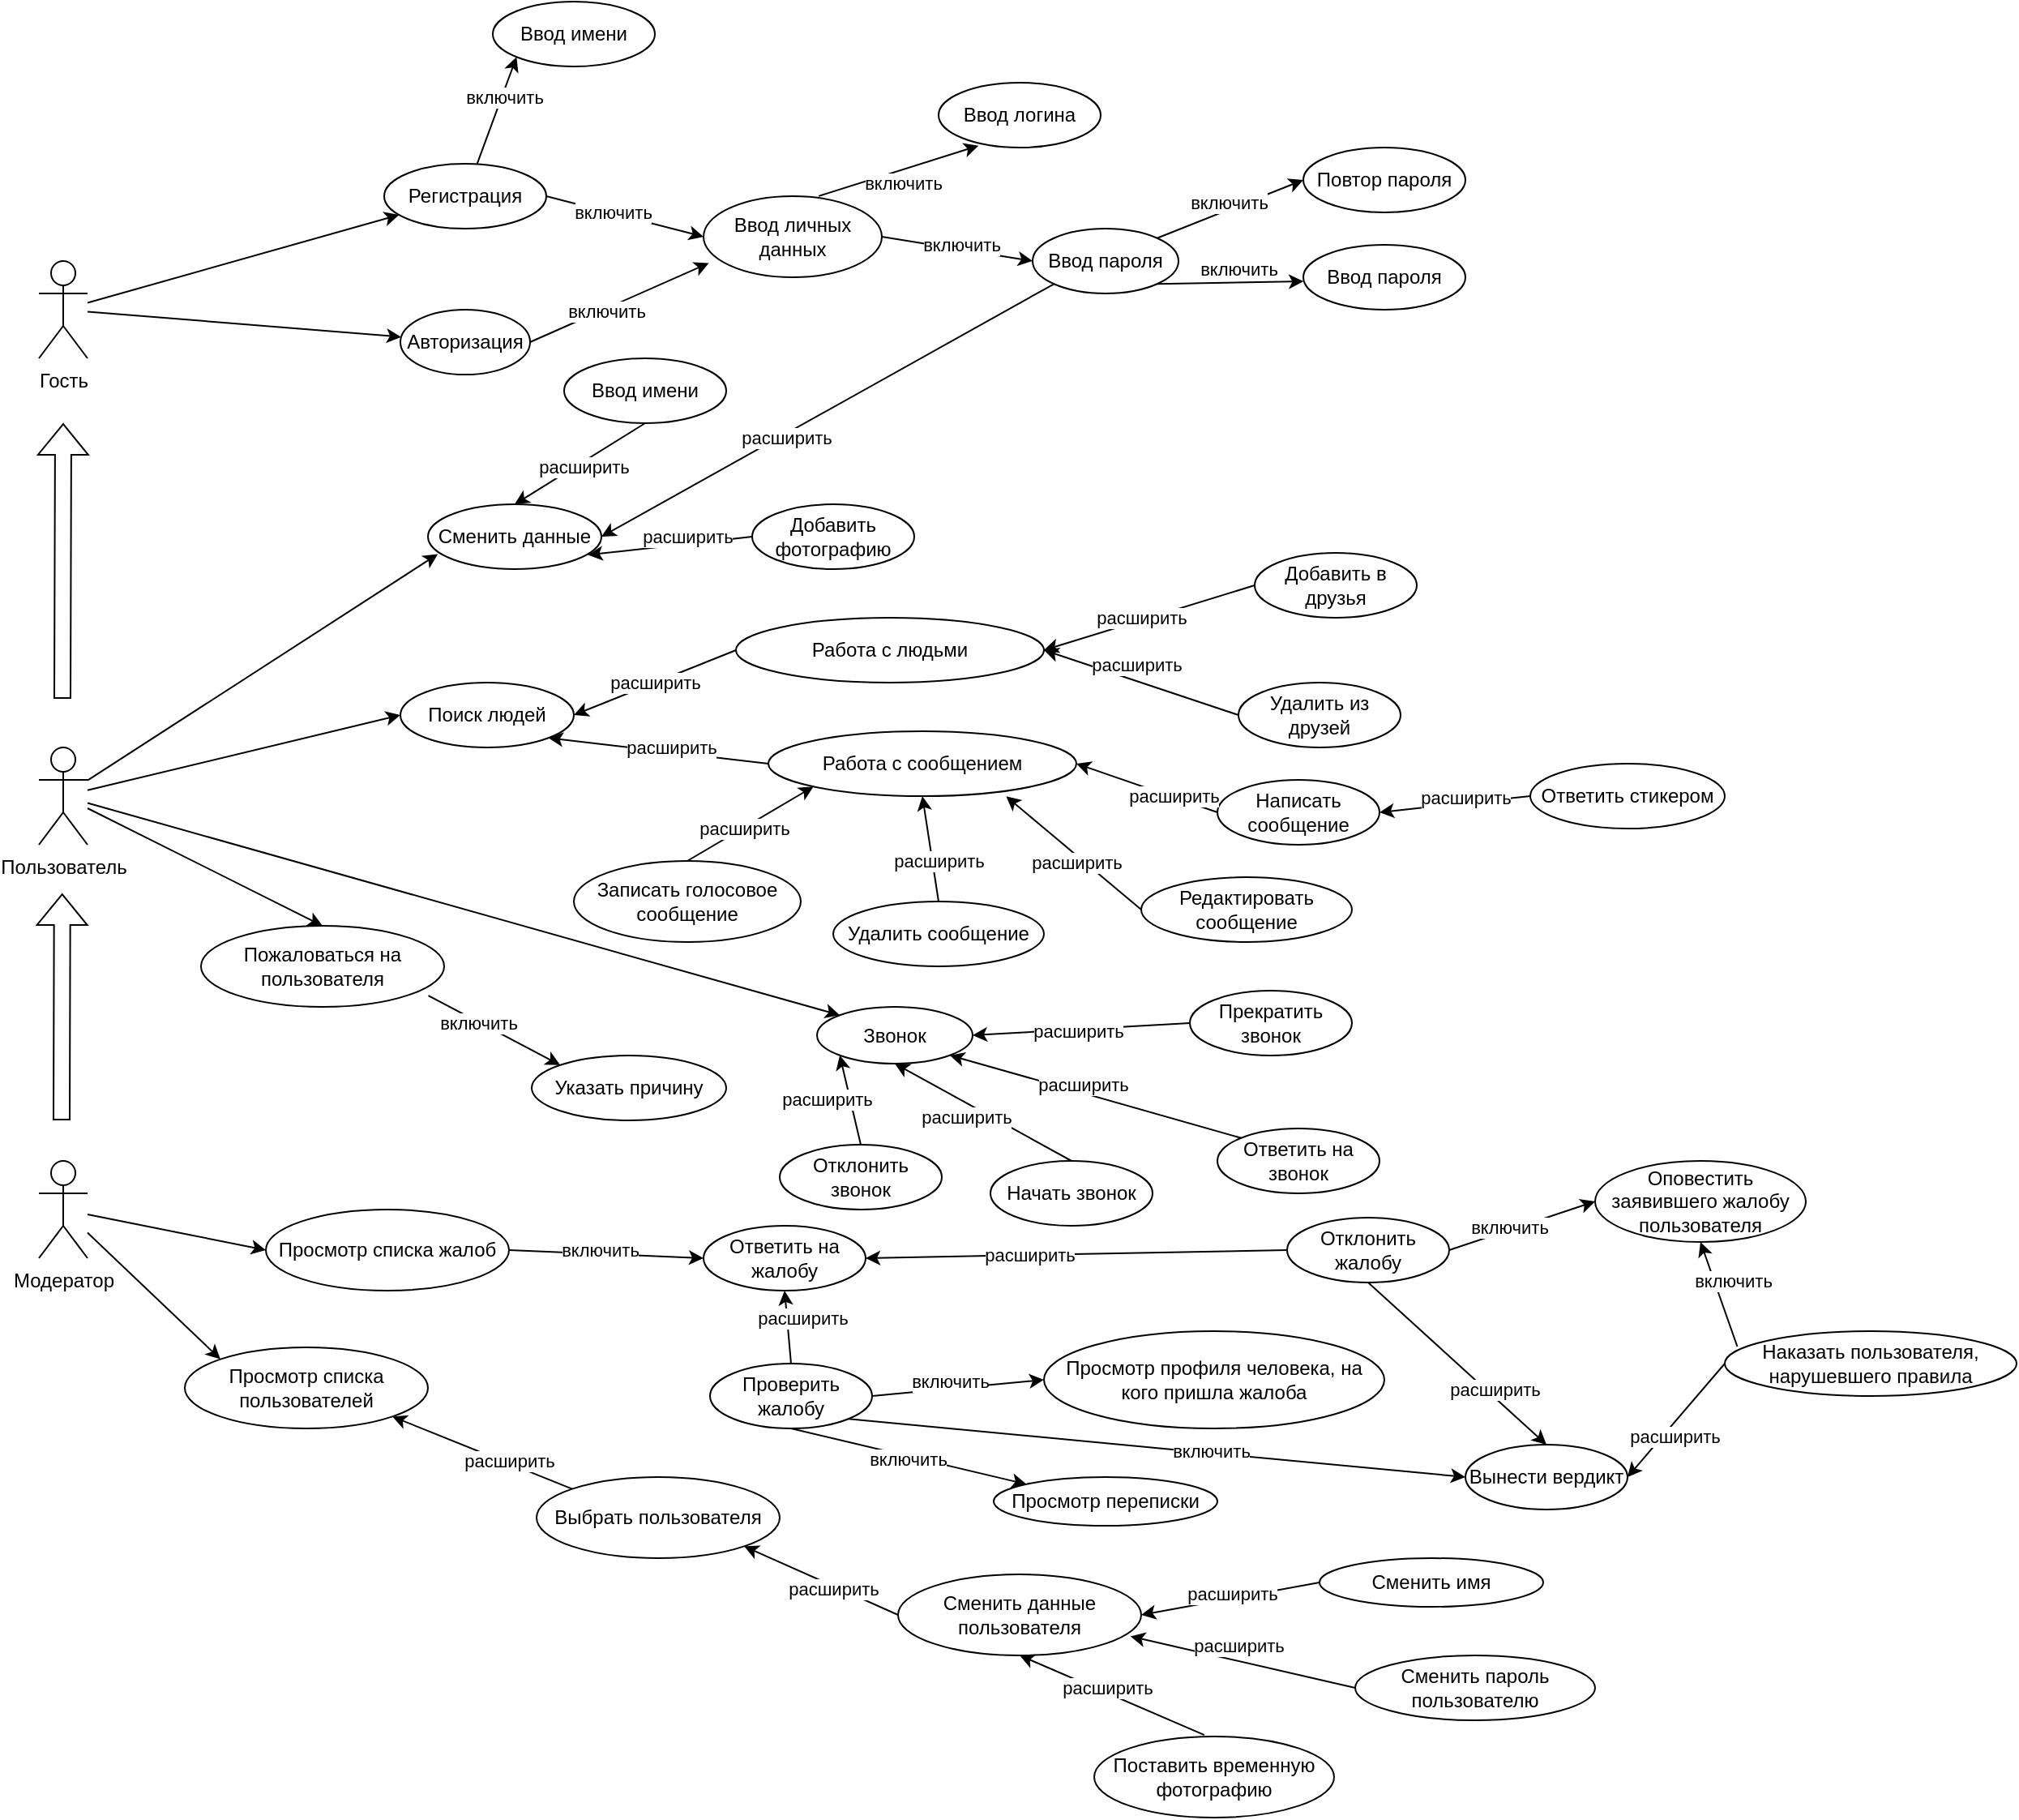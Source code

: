 <mxfile version="21.1.8" type="device">
  <diagram name="Страница 1" id="KYMlImLHPsWkX3AjbHPV">
    <mxGraphModel dx="695" dy="1582" grid="1" gridSize="10" guides="1" tooltips="1" connect="1" arrows="1" fold="1" page="1" pageScale="1" pageWidth="827" pageHeight="1169" math="0" shadow="0">
      <root>
        <mxCell id="0" />
        <mxCell id="1" parent="0" />
        <mxCell id="sbbsoj0sBZE7ObAFe4to-1" value="Гость" style="shape=umlActor;verticalLabelPosition=bottom;verticalAlign=top;html=1;outlineConnect=0;" vertex="1" parent="1">
          <mxGeometry x="100" y="150" width="30" height="60" as="geometry" />
        </mxCell>
        <mxCell id="sbbsoj0sBZE7ObAFe4to-2" value="" style="endArrow=classic;html=1;rounded=0;" edge="1" parent="1" source="sbbsoj0sBZE7ObAFe4to-1" target="sbbsoj0sBZE7ObAFe4to-3">
          <mxGeometry width="50" height="50" relative="1" as="geometry">
            <mxPoint x="510" y="350" as="sourcePoint" />
            <mxPoint x="350" y="150" as="targetPoint" />
          </mxGeometry>
        </mxCell>
        <mxCell id="sbbsoj0sBZE7ObAFe4to-3" value="Регистрация" style="ellipse;whiteSpace=wrap;html=1;" vertex="1" parent="1">
          <mxGeometry x="313" y="90" width="100" height="40" as="geometry" />
        </mxCell>
        <mxCell id="sbbsoj0sBZE7ObAFe4to-4" value="" style="endArrow=classic;html=1;rounded=0;" edge="1" parent="1" source="sbbsoj0sBZE7ObAFe4to-1" target="sbbsoj0sBZE7ObAFe4to-5">
          <mxGeometry width="50" height="50" relative="1" as="geometry">
            <mxPoint x="260" y="182" as="sourcePoint" />
            <mxPoint x="320" y="190" as="targetPoint" />
          </mxGeometry>
        </mxCell>
        <mxCell id="sbbsoj0sBZE7ObAFe4to-5" value="Авторизация" style="ellipse;whiteSpace=wrap;html=1;" vertex="1" parent="1">
          <mxGeometry x="323" y="180" width="80" height="40" as="geometry" />
        </mxCell>
        <mxCell id="sbbsoj0sBZE7ObAFe4to-6" value="Ввод логина" style="ellipse;whiteSpace=wrap;html=1;" vertex="1" parent="1">
          <mxGeometry x="655" y="40" width="100" height="40" as="geometry" />
        </mxCell>
        <mxCell id="sbbsoj0sBZE7ObAFe4to-7" value="Ввод пароля" style="ellipse;whiteSpace=wrap;html=1;" vertex="1" parent="1">
          <mxGeometry x="880" y="140" width="100" height="40" as="geometry" />
        </mxCell>
        <mxCell id="sbbsoj0sBZE7ObAFe4to-8" value="Ввод имени" style="ellipse;whiteSpace=wrap;html=1;" vertex="1" parent="1">
          <mxGeometry x="380" y="-10" width="100" height="40" as="geometry" />
        </mxCell>
        <mxCell id="sbbsoj0sBZE7ObAFe4to-9" value="Повтор пароля" style="ellipse;whiteSpace=wrap;html=1;" vertex="1" parent="1">
          <mxGeometry x="880" y="80" width="100" height="40" as="geometry" />
        </mxCell>
        <mxCell id="sbbsoj0sBZE7ObAFe4to-10" value="" style="endArrow=classic;html=1;rounded=0;entryX=0;entryY=1;entryDx=0;entryDy=0;" edge="1" parent="1" source="sbbsoj0sBZE7ObAFe4to-3" target="sbbsoj0sBZE7ObAFe4to-8">
          <mxGeometry width="50" height="50" relative="1" as="geometry">
            <mxPoint x="397" y="90" as="sourcePoint" />
            <mxPoint x="480" y="44" as="targetPoint" />
          </mxGeometry>
        </mxCell>
        <mxCell id="sbbsoj0sBZE7ObAFe4to-11" value="включить" style="edgeLabel;html=1;align=center;verticalAlign=middle;resizable=0;points=[];" vertex="1" connectable="0" parent="sbbsoj0sBZE7ObAFe4to-10">
          <mxGeometry x="0.285" y="-1" relative="1" as="geometry">
            <mxPoint as="offset" />
          </mxGeometry>
        </mxCell>
        <mxCell id="sbbsoj0sBZE7ObAFe4to-25" value="Ввод личных данных" style="ellipse;whiteSpace=wrap;html=1;" vertex="1" parent="1">
          <mxGeometry x="510" y="110" width="110" height="50" as="geometry" />
        </mxCell>
        <mxCell id="sbbsoj0sBZE7ObAFe4to-26" value="" style="endArrow=classic;html=1;rounded=0;entryX=0;entryY=0.5;entryDx=0;entryDy=0;exitX=1;exitY=0.5;exitDx=0;exitDy=0;" edge="1" parent="1" source="sbbsoj0sBZE7ObAFe4to-3" target="sbbsoj0sBZE7ObAFe4to-25">
          <mxGeometry width="50" height="50" relative="1" as="geometry">
            <mxPoint x="392" y="101" as="sourcePoint" />
            <mxPoint x="439" y="54" as="targetPoint" />
          </mxGeometry>
        </mxCell>
        <mxCell id="sbbsoj0sBZE7ObAFe4to-27" value="включить" style="edgeLabel;html=1;align=center;verticalAlign=middle;resizable=0;points=[];" vertex="1" connectable="0" parent="sbbsoj0sBZE7ObAFe4to-26">
          <mxGeometry x="0.285" y="-1" relative="1" as="geometry">
            <mxPoint x="-21" y="-7" as="offset" />
          </mxGeometry>
        </mxCell>
        <mxCell id="sbbsoj0sBZE7ObAFe4to-28" value="" style="endArrow=classic;html=1;rounded=0;entryX=0.03;entryY=0.825;entryDx=0;entryDy=0;exitX=1;exitY=0.5;exitDx=0;exitDy=0;entryPerimeter=0;" edge="1" parent="1" source="sbbsoj0sBZE7ObAFe4to-5" target="sbbsoj0sBZE7ObAFe4to-25">
          <mxGeometry width="50" height="50" relative="1" as="geometry">
            <mxPoint x="403" y="197.32" as="sourcePoint" />
            <mxPoint x="526.109" y="149.998" as="targetPoint" />
          </mxGeometry>
        </mxCell>
        <mxCell id="sbbsoj0sBZE7ObAFe4to-29" value="включить" style="edgeLabel;html=1;align=center;verticalAlign=middle;resizable=0;points=[];" vertex="1" connectable="0" parent="sbbsoj0sBZE7ObAFe4to-28">
          <mxGeometry x="0.285" y="-1" relative="1" as="geometry">
            <mxPoint x="-25" y="11" as="offset" />
          </mxGeometry>
        </mxCell>
        <mxCell id="sbbsoj0sBZE7ObAFe4to-30" value="" style="endArrow=classic;html=1;rounded=0;entryX=0.247;entryY=0.971;entryDx=0;entryDy=0;exitX=0.646;exitY=-0.001;exitDx=0;exitDy=0;entryPerimeter=0;exitPerimeter=0;" edge="1" parent="1" source="sbbsoj0sBZE7ObAFe4to-25" target="sbbsoj0sBZE7ObAFe4to-6">
          <mxGeometry width="50" height="50" relative="1" as="geometry">
            <mxPoint x="413" y="210" as="sourcePoint" />
            <mxPoint x="523" y="161" as="targetPoint" />
          </mxGeometry>
        </mxCell>
        <mxCell id="sbbsoj0sBZE7ObAFe4to-31" value="включить" style="edgeLabel;html=1;align=center;verticalAlign=middle;resizable=0;points=[];" vertex="1" connectable="0" parent="sbbsoj0sBZE7ObAFe4to-30">
          <mxGeometry x="0.285" y="-1" relative="1" as="geometry">
            <mxPoint x="-12" y="11" as="offset" />
          </mxGeometry>
        </mxCell>
        <mxCell id="sbbsoj0sBZE7ObAFe4to-32" value="" style="endArrow=classic;html=1;rounded=0;entryX=0.001;entryY=0.564;entryDx=0;entryDy=0;entryPerimeter=0;exitX=1;exitY=1;exitDx=0;exitDy=0;" edge="1" parent="1" source="sbbsoj0sBZE7ObAFe4to-158" target="sbbsoj0sBZE7ObAFe4to-7">
          <mxGeometry width="50" height="50" relative="1" as="geometry">
            <mxPoint x="730" y="180" as="sourcePoint" />
            <mxPoint x="750" y="120" as="targetPoint" />
          </mxGeometry>
        </mxCell>
        <mxCell id="sbbsoj0sBZE7ObAFe4to-33" value="включить" style="edgeLabel;html=1;align=center;verticalAlign=middle;resizable=0;points=[];" vertex="1" connectable="0" parent="sbbsoj0sBZE7ObAFe4to-32">
          <mxGeometry x="0.285" y="-1" relative="1" as="geometry">
            <mxPoint x="-8" y="-9" as="offset" />
          </mxGeometry>
        </mxCell>
        <mxCell id="sbbsoj0sBZE7ObAFe4to-34" value="" style="endArrow=classic;html=1;rounded=0;entryX=0;entryY=0.5;entryDx=0;entryDy=0;exitX=1;exitY=0;exitDx=0;exitDy=0;" edge="1" parent="1" source="sbbsoj0sBZE7ObAFe4to-158" target="sbbsoj0sBZE7ObAFe4to-9">
          <mxGeometry width="50" height="50" relative="1" as="geometry">
            <mxPoint x="730" y="130" as="sourcePoint" />
            <mxPoint x="760" y="130" as="targetPoint" />
          </mxGeometry>
        </mxCell>
        <mxCell id="sbbsoj0sBZE7ObAFe4to-35" value="включить" style="edgeLabel;html=1;align=center;verticalAlign=middle;resizable=0;points=[];" vertex="1" connectable="0" parent="sbbsoj0sBZE7ObAFe4to-34">
          <mxGeometry x="0.285" y="-1" relative="1" as="geometry">
            <mxPoint x="-15" as="offset" />
          </mxGeometry>
        </mxCell>
        <mxCell id="sbbsoj0sBZE7ObAFe4to-36" value="" style="shape=flexArrow;endArrow=classic;html=1;rounded=0;" edge="1" parent="1">
          <mxGeometry width="50" height="50" relative="1" as="geometry">
            <mxPoint x="114.5" y="420" as="sourcePoint" />
            <mxPoint x="115" y="250" as="targetPoint" />
          </mxGeometry>
        </mxCell>
        <mxCell id="sbbsoj0sBZE7ObAFe4to-37" value="Пользователь" style="shape=umlActor;verticalLabelPosition=bottom;verticalAlign=top;html=1;outlineConnect=0;" vertex="1" parent="1">
          <mxGeometry x="100" y="450" width="30" height="60" as="geometry" />
        </mxCell>
        <mxCell id="sbbsoj0sBZE7ObAFe4to-38" value="Поиск людей" style="ellipse;whiteSpace=wrap;html=1;" vertex="1" parent="1">
          <mxGeometry x="323" y="410" width="107" height="40" as="geometry" />
        </mxCell>
        <mxCell id="sbbsoj0sBZE7ObAFe4to-39" value="" style="endArrow=classic;html=1;rounded=0;entryX=0;entryY=0.5;entryDx=0;entryDy=0;" edge="1" parent="1" source="sbbsoj0sBZE7ObAFe4to-37" target="sbbsoj0sBZE7ObAFe4to-38">
          <mxGeometry width="50" height="50" relative="1" as="geometry">
            <mxPoint x="260" y="292" as="sourcePoint" />
            <mxPoint x="335" y="304" as="targetPoint" />
          </mxGeometry>
        </mxCell>
        <mxCell id="sbbsoj0sBZE7ObAFe4to-40" value="Работа с людьми" style="ellipse;whiteSpace=wrap;html=1;" vertex="1" parent="1">
          <mxGeometry x="530" y="370" width="190" height="40" as="geometry" />
        </mxCell>
        <mxCell id="sbbsoj0sBZE7ObAFe4to-41" value="" style="endArrow=classic;html=1;rounded=0;entryX=1;entryY=0.5;entryDx=0;entryDy=0;exitX=0;exitY=0.5;exitDx=0;exitDy=0;" edge="1" parent="1" source="sbbsoj0sBZE7ObAFe4to-40" target="sbbsoj0sBZE7ObAFe4to-38">
          <mxGeometry width="50" height="50" relative="1" as="geometry">
            <mxPoint x="575" y="270" as="sourcePoint" />
            <mxPoint x="685" y="306" as="targetPoint" />
          </mxGeometry>
        </mxCell>
        <mxCell id="sbbsoj0sBZE7ObAFe4to-42" value="расширить" style="edgeLabel;html=1;align=center;verticalAlign=middle;resizable=0;points=[];" vertex="1" connectable="0" parent="sbbsoj0sBZE7ObAFe4to-41">
          <mxGeometry x="0.285" y="-1" relative="1" as="geometry">
            <mxPoint x="14" y="-5" as="offset" />
          </mxGeometry>
        </mxCell>
        <mxCell id="sbbsoj0sBZE7ObAFe4to-43" value="Работа с сообщением" style="ellipse;whiteSpace=wrap;html=1;" vertex="1" parent="1">
          <mxGeometry x="550" y="440" width="190" height="40" as="geometry" />
        </mxCell>
        <mxCell id="sbbsoj0sBZE7ObAFe4to-44" value="" style="endArrow=classic;html=1;rounded=0;entryX=1;entryY=1;entryDx=0;entryDy=0;exitX=0;exitY=0.5;exitDx=0;exitDy=0;" edge="1" parent="1" source="sbbsoj0sBZE7ObAFe4to-43" target="sbbsoj0sBZE7ObAFe4to-38">
          <mxGeometry width="50" height="50" relative="1" as="geometry">
            <mxPoint x="540" y="400" as="sourcePoint" />
            <mxPoint x="440" y="440" as="targetPoint" />
          </mxGeometry>
        </mxCell>
        <mxCell id="sbbsoj0sBZE7ObAFe4to-45" value="расширить" style="edgeLabel;html=1;align=center;verticalAlign=middle;resizable=0;points=[];" vertex="1" connectable="0" parent="sbbsoj0sBZE7ObAFe4to-44">
          <mxGeometry x="0.285" y="-1" relative="1" as="geometry">
            <mxPoint x="27" y="1" as="offset" />
          </mxGeometry>
        </mxCell>
        <mxCell id="sbbsoj0sBZE7ObAFe4to-46" value="Добавить в друзья" style="ellipse;whiteSpace=wrap;html=1;" vertex="1" parent="1">
          <mxGeometry x="850" y="330" width="100" height="40" as="geometry" />
        </mxCell>
        <mxCell id="sbbsoj0sBZE7ObAFe4to-47" value="" style="endArrow=classic;html=1;rounded=0;entryX=1;entryY=0.5;entryDx=0;entryDy=0;exitX=0;exitY=0.5;exitDx=0;exitDy=0;" edge="1" parent="1" source="sbbsoj0sBZE7ObAFe4to-46" target="sbbsoj0sBZE7ObAFe4to-40">
          <mxGeometry width="50" height="50" relative="1" as="geometry">
            <mxPoint x="540" y="400" as="sourcePoint" />
            <mxPoint x="440" y="440" as="targetPoint" />
          </mxGeometry>
        </mxCell>
        <mxCell id="sbbsoj0sBZE7ObAFe4to-48" value="расширить" style="edgeLabel;html=1;align=center;verticalAlign=middle;resizable=0;points=[];" vertex="1" connectable="0" parent="sbbsoj0sBZE7ObAFe4to-47">
          <mxGeometry x="0.285" y="-1" relative="1" as="geometry">
            <mxPoint x="14" y="-5" as="offset" />
          </mxGeometry>
        </mxCell>
        <mxCell id="sbbsoj0sBZE7ObAFe4to-49" value="Удалить из друзей" style="ellipse;whiteSpace=wrap;html=1;" vertex="1" parent="1">
          <mxGeometry x="840" y="410" width="100" height="40" as="geometry" />
        </mxCell>
        <mxCell id="sbbsoj0sBZE7ObAFe4to-50" value="" style="endArrow=classic;html=1;rounded=0;entryX=1;entryY=0.5;entryDx=0;entryDy=0;exitX=0;exitY=0.5;exitDx=0;exitDy=0;" edge="1" parent="1" source="sbbsoj0sBZE7ObAFe4to-49" target="sbbsoj0sBZE7ObAFe4to-40">
          <mxGeometry width="50" height="50" relative="1" as="geometry">
            <mxPoint x="860" y="360" as="sourcePoint" />
            <mxPoint x="730" y="400" as="targetPoint" />
          </mxGeometry>
        </mxCell>
        <mxCell id="sbbsoj0sBZE7ObAFe4to-51" value="расширить" style="edgeLabel;html=1;align=center;verticalAlign=middle;resizable=0;points=[];" vertex="1" connectable="0" parent="sbbsoj0sBZE7ObAFe4to-50">
          <mxGeometry x="0.285" y="-1" relative="1" as="geometry">
            <mxPoint x="14" y="-5" as="offset" />
          </mxGeometry>
        </mxCell>
        <mxCell id="sbbsoj0sBZE7ObAFe4to-52" value="Написать сообщение" style="ellipse;whiteSpace=wrap;html=1;" vertex="1" parent="1">
          <mxGeometry x="827" y="470" width="100" height="40" as="geometry" />
        </mxCell>
        <mxCell id="sbbsoj0sBZE7ObAFe4to-53" value="" style="endArrow=classic;html=1;rounded=0;entryX=1;entryY=0.5;entryDx=0;entryDy=0;exitX=0;exitY=0.5;exitDx=0;exitDy=0;" edge="1" parent="1" source="sbbsoj0sBZE7ObAFe4to-52" target="sbbsoj0sBZE7ObAFe4to-43">
          <mxGeometry width="50" height="50" relative="1" as="geometry">
            <mxPoint x="850" y="440" as="sourcePoint" />
            <mxPoint x="730" y="400" as="targetPoint" />
          </mxGeometry>
        </mxCell>
        <mxCell id="sbbsoj0sBZE7ObAFe4to-54" value="расширить" style="edgeLabel;html=1;align=center;verticalAlign=middle;resizable=0;points=[];" vertex="1" connectable="0" parent="sbbsoj0sBZE7ObAFe4to-53">
          <mxGeometry x="0.285" y="-1" relative="1" as="geometry">
            <mxPoint x="28" y="10" as="offset" />
          </mxGeometry>
        </mxCell>
        <mxCell id="sbbsoj0sBZE7ObAFe4to-55" value="Редактировать&lt;br&gt;сообщение" style="ellipse;whiteSpace=wrap;html=1;" vertex="1" parent="1">
          <mxGeometry x="780" y="530" width="130" height="40" as="geometry" />
        </mxCell>
        <mxCell id="sbbsoj0sBZE7ObAFe4to-56" value="" style="endArrow=classic;html=1;rounded=0;entryX=0.772;entryY=1.004;entryDx=0;entryDy=0;exitX=0;exitY=0.5;exitDx=0;exitDy=0;entryPerimeter=0;" edge="1" parent="1" source="sbbsoj0sBZE7ObAFe4to-55" target="sbbsoj0sBZE7ObAFe4to-43">
          <mxGeometry width="50" height="50" relative="1" as="geometry">
            <mxPoint x="760" y="550" as="sourcePoint" />
            <mxPoint x="673" y="520" as="targetPoint" />
          </mxGeometry>
        </mxCell>
        <mxCell id="sbbsoj0sBZE7ObAFe4to-57" value="расширить" style="edgeLabel;html=1;align=center;verticalAlign=middle;resizable=0;points=[];" vertex="1" connectable="0" parent="sbbsoj0sBZE7ObAFe4to-56">
          <mxGeometry x="0.285" y="-1" relative="1" as="geometry">
            <mxPoint x="13" y="16" as="offset" />
          </mxGeometry>
        </mxCell>
        <mxCell id="sbbsoj0sBZE7ObAFe4to-58" value="Удалить сообщение" style="ellipse;whiteSpace=wrap;html=1;" vertex="1" parent="1">
          <mxGeometry x="590" y="545" width="130" height="40" as="geometry" />
        </mxCell>
        <mxCell id="sbbsoj0sBZE7ObAFe4to-59" value="" style="endArrow=classic;html=1;rounded=0;entryX=0.5;entryY=1;entryDx=0;entryDy=0;exitX=0.5;exitY=0;exitDx=0;exitDy=0;" edge="1" parent="1" source="sbbsoj0sBZE7ObAFe4to-58" target="sbbsoj0sBZE7ObAFe4to-43">
          <mxGeometry width="50" height="50" relative="1" as="geometry">
            <mxPoint x="790" y="560" as="sourcePoint" />
            <mxPoint x="707" y="490" as="targetPoint" />
          </mxGeometry>
        </mxCell>
        <mxCell id="sbbsoj0sBZE7ObAFe4to-60" value="расширить" style="edgeLabel;html=1;align=center;verticalAlign=middle;resizable=0;points=[];" vertex="1" connectable="0" parent="sbbsoj0sBZE7ObAFe4to-59">
          <mxGeometry x="0.285" y="-1" relative="1" as="geometry">
            <mxPoint x="5" y="17" as="offset" />
          </mxGeometry>
        </mxCell>
        <mxCell id="sbbsoj0sBZE7ObAFe4to-61" value="Звонок" style="ellipse;whiteSpace=wrap;html=1;" vertex="1" parent="1">
          <mxGeometry x="580" y="610" width="96" height="35" as="geometry" />
        </mxCell>
        <mxCell id="sbbsoj0sBZE7ObAFe4to-64" value="Записать голосовое сообщение" style="ellipse;whiteSpace=wrap;html=1;" vertex="1" parent="1">
          <mxGeometry x="430" y="520" width="140" height="50" as="geometry" />
        </mxCell>
        <mxCell id="sbbsoj0sBZE7ObAFe4to-65" value="" style="endArrow=classic;html=1;rounded=0;entryX=0;entryY=1;entryDx=0;entryDy=0;exitX=0.5;exitY=0;exitDx=0;exitDy=0;" edge="1" parent="1" source="sbbsoj0sBZE7ObAFe4to-64" target="sbbsoj0sBZE7ObAFe4to-43">
          <mxGeometry width="50" height="50" relative="1" as="geometry">
            <mxPoint x="665" y="555" as="sourcePoint" />
            <mxPoint x="655" y="490" as="targetPoint" />
          </mxGeometry>
        </mxCell>
        <mxCell id="sbbsoj0sBZE7ObAFe4to-66" value="расширить" style="edgeLabel;html=1;align=center;verticalAlign=middle;resizable=0;points=[];" vertex="1" connectable="0" parent="sbbsoj0sBZE7ObAFe4to-65">
          <mxGeometry x="0.285" y="-1" relative="1" as="geometry">
            <mxPoint x="-16" y="8" as="offset" />
          </mxGeometry>
        </mxCell>
        <mxCell id="sbbsoj0sBZE7ObAFe4to-67" value="Начать звонок" style="ellipse;whiteSpace=wrap;html=1;" vertex="1" parent="1">
          <mxGeometry x="687" y="705" width="100" height="40" as="geometry" />
        </mxCell>
        <mxCell id="sbbsoj0sBZE7ObAFe4to-68" value="" style="endArrow=classic;html=1;rounded=0;entryX=0;entryY=0;entryDx=0;entryDy=0;" edge="1" parent="1" source="sbbsoj0sBZE7ObAFe4to-37" target="sbbsoj0sBZE7ObAFe4to-61">
          <mxGeometry width="50" height="50" relative="1" as="geometry">
            <mxPoint x="260" y="481" as="sourcePoint" />
            <mxPoint x="333" y="440" as="targetPoint" />
          </mxGeometry>
        </mxCell>
        <mxCell id="sbbsoj0sBZE7ObAFe4to-71" value="" style="endArrow=classic;html=1;rounded=0;entryX=0.5;entryY=1;entryDx=0;entryDy=0;exitX=0.5;exitY=0;exitDx=0;exitDy=0;" edge="1" parent="1" source="sbbsoj0sBZE7ObAFe4to-67" target="sbbsoj0sBZE7ObAFe4to-61">
          <mxGeometry width="50" height="50" relative="1" as="geometry">
            <mxPoint x="907" y="545" as="sourcePoint" />
            <mxPoint x="771" y="529" as="targetPoint" />
          </mxGeometry>
        </mxCell>
        <mxCell id="sbbsoj0sBZE7ObAFe4to-72" value="расширить" style="edgeLabel;html=1;align=center;verticalAlign=middle;resizable=0;points=[];" vertex="1" connectable="0" parent="sbbsoj0sBZE7ObAFe4to-71">
          <mxGeometry x="0.285" y="-1" relative="1" as="geometry">
            <mxPoint x="4" y="12" as="offset" />
          </mxGeometry>
        </mxCell>
        <mxCell id="sbbsoj0sBZE7ObAFe4to-73" value="Ответить на звонок" style="ellipse;whiteSpace=wrap;html=1;" vertex="1" parent="1">
          <mxGeometry x="827" y="685" width="100" height="40" as="geometry" />
        </mxCell>
        <mxCell id="sbbsoj0sBZE7ObAFe4to-74" value="" style="endArrow=classic;html=1;rounded=0;entryX=1;entryY=1;entryDx=0;entryDy=0;exitX=0;exitY=0;exitDx=0;exitDy=0;" edge="1" parent="1" source="sbbsoj0sBZE7ObAFe4to-73" target="sbbsoj0sBZE7ObAFe4to-61">
          <mxGeometry width="50" height="50" relative="1" as="geometry">
            <mxPoint x="747" y="715" as="sourcePoint" />
            <mxPoint x="719" y="665" as="targetPoint" />
          </mxGeometry>
        </mxCell>
        <mxCell id="sbbsoj0sBZE7ObAFe4to-75" value="расширить" style="edgeLabel;html=1;align=center;verticalAlign=middle;resizable=0;points=[];" vertex="1" connectable="0" parent="sbbsoj0sBZE7ObAFe4to-74">
          <mxGeometry x="0.285" y="-1" relative="1" as="geometry">
            <mxPoint x="17" y="1" as="offset" />
          </mxGeometry>
        </mxCell>
        <mxCell id="sbbsoj0sBZE7ObAFe4to-76" value="Отклонить звонок" style="ellipse;whiteSpace=wrap;html=1;" vertex="1" parent="1">
          <mxGeometry x="557" y="695" width="100" height="40" as="geometry" />
        </mxCell>
        <mxCell id="sbbsoj0sBZE7ObAFe4to-77" value="" style="endArrow=classic;html=1;rounded=0;entryX=0;entryY=1;entryDx=0;entryDy=0;exitX=0.5;exitY=0;exitDx=0;exitDy=0;" edge="1" parent="1" source="sbbsoj0sBZE7ObAFe4to-76" target="sbbsoj0sBZE7ObAFe4to-61">
          <mxGeometry width="50" height="50" relative="1" as="geometry">
            <mxPoint x="747" y="715" as="sourcePoint" />
            <mxPoint x="719" y="665" as="targetPoint" />
          </mxGeometry>
        </mxCell>
        <mxCell id="sbbsoj0sBZE7ObAFe4to-78" value="расширить" style="edgeLabel;html=1;align=center;verticalAlign=middle;resizable=0;points=[];" vertex="1" connectable="0" parent="sbbsoj0sBZE7ObAFe4to-77">
          <mxGeometry x="0.285" y="-1" relative="1" as="geometry">
            <mxPoint x="-14" y="8" as="offset" />
          </mxGeometry>
        </mxCell>
        <mxCell id="sbbsoj0sBZE7ObAFe4to-81" value="Прекратить звонок" style="ellipse;whiteSpace=wrap;html=1;" vertex="1" parent="1">
          <mxGeometry x="810" y="600" width="100" height="40" as="geometry" />
        </mxCell>
        <mxCell id="sbbsoj0sBZE7ObAFe4to-82" value="" style="endArrow=classic;html=1;rounded=0;entryX=1;entryY=0.5;entryDx=0;entryDy=0;exitX=0;exitY=0.5;exitDx=0;exitDy=0;" edge="1" parent="1" source="sbbsoj0sBZE7ObAFe4to-81" target="sbbsoj0sBZE7ObAFe4to-61">
          <mxGeometry width="50" height="50" relative="1" as="geometry">
            <mxPoint x="852" y="701" as="sourcePoint" />
            <mxPoint x="753" y="660" as="targetPoint" />
          </mxGeometry>
        </mxCell>
        <mxCell id="sbbsoj0sBZE7ObAFe4to-83" value="расширить" style="edgeLabel;html=1;align=center;verticalAlign=middle;resizable=0;points=[];" vertex="1" connectable="0" parent="sbbsoj0sBZE7ObAFe4to-82">
          <mxGeometry x="0.285" y="-1" relative="1" as="geometry">
            <mxPoint x="17" y="1" as="offset" />
          </mxGeometry>
        </mxCell>
        <mxCell id="sbbsoj0sBZE7ObAFe4to-84" value="Пожаловаться на пользователя" style="ellipse;whiteSpace=wrap;html=1;" vertex="1" parent="1">
          <mxGeometry x="200" y="560" width="150" height="50" as="geometry" />
        </mxCell>
        <mxCell id="sbbsoj0sBZE7ObAFe4to-85" value="" style="endArrow=classic;html=1;rounded=0;entryX=0.5;entryY=0;entryDx=0;entryDy=0;" edge="1" parent="1" source="sbbsoj0sBZE7ObAFe4to-37" target="sbbsoj0sBZE7ObAFe4to-84">
          <mxGeometry width="50" height="50" relative="1" as="geometry">
            <mxPoint x="140" y="494" as="sourcePoint" />
            <mxPoint x="684" y="635" as="targetPoint" />
          </mxGeometry>
        </mxCell>
        <mxCell id="sbbsoj0sBZE7ObAFe4to-86" value="Указать причину" style="ellipse;whiteSpace=wrap;html=1;" vertex="1" parent="1">
          <mxGeometry x="404" y="640" width="120" height="40" as="geometry" />
        </mxCell>
        <mxCell id="sbbsoj0sBZE7ObAFe4to-88" value="" style="endArrow=classic;html=1;rounded=0;entryX=0;entryY=0;entryDx=0;entryDy=0;exitX=0.935;exitY=0.861;exitDx=0;exitDy=0;exitPerimeter=0;" edge="1" parent="1" source="sbbsoj0sBZE7ObAFe4to-84" target="sbbsoj0sBZE7ObAFe4to-86">
          <mxGeometry width="50" height="50" relative="1" as="geometry">
            <mxPoint x="413" y="310" as="sourcePoint" />
            <mxPoint x="523" y="261" as="targetPoint" />
          </mxGeometry>
        </mxCell>
        <mxCell id="sbbsoj0sBZE7ObAFe4to-89" value="включить" style="edgeLabel;html=1;align=center;verticalAlign=middle;resizable=0;points=[];" vertex="1" connectable="0" parent="sbbsoj0sBZE7ObAFe4to-88">
          <mxGeometry x="0.285" y="-1" relative="1" as="geometry">
            <mxPoint x="-21" y="-12" as="offset" />
          </mxGeometry>
        </mxCell>
        <mxCell id="sbbsoj0sBZE7ObAFe4to-91" value="Ответить стикером" style="ellipse;whiteSpace=wrap;html=1;" vertex="1" parent="1">
          <mxGeometry x="1020" y="460" width="120" height="40" as="geometry" />
        </mxCell>
        <mxCell id="sbbsoj0sBZE7ObAFe4to-92" value="" style="endArrow=classic;html=1;rounded=0;entryX=1;entryY=0.5;entryDx=0;entryDy=0;exitX=0;exitY=0.5;exitDx=0;exitDy=0;" edge="1" parent="1" source="sbbsoj0sBZE7ObAFe4to-91" target="sbbsoj0sBZE7ObAFe4to-52">
          <mxGeometry width="50" height="50" relative="1" as="geometry">
            <mxPoint x="837" y="500" as="sourcePoint" />
            <mxPoint x="750" y="470" as="targetPoint" />
          </mxGeometry>
        </mxCell>
        <mxCell id="sbbsoj0sBZE7ObAFe4to-93" value="расширить" style="edgeLabel;html=1;align=center;verticalAlign=middle;resizable=0;points=[];" vertex="1" connectable="0" parent="sbbsoj0sBZE7ObAFe4to-92">
          <mxGeometry x="0.285" y="-1" relative="1" as="geometry">
            <mxPoint x="20" y="-5" as="offset" />
          </mxGeometry>
        </mxCell>
        <mxCell id="sbbsoj0sBZE7ObAFe4to-94" value="Модератор" style="shape=umlActor;verticalLabelPosition=bottom;verticalAlign=top;html=1;outlineConnect=0;" vertex="1" parent="1">
          <mxGeometry x="100" y="705" width="30" height="60" as="geometry" />
        </mxCell>
        <mxCell id="sbbsoj0sBZE7ObAFe4to-95" value="" style="shape=flexArrow;endArrow=classic;html=1;rounded=0;" edge="1" parent="1">
          <mxGeometry width="50" height="50" relative="1" as="geometry">
            <mxPoint x="114" y="680" as="sourcePoint" />
            <mxPoint x="114.38" y="540" as="targetPoint" />
          </mxGeometry>
        </mxCell>
        <mxCell id="sbbsoj0sBZE7ObAFe4to-97" value="Просмотр списка жалоб" style="ellipse;whiteSpace=wrap;html=1;" vertex="1" parent="1">
          <mxGeometry x="240" y="735" width="150" height="50" as="geometry" />
        </mxCell>
        <mxCell id="sbbsoj0sBZE7ObAFe4to-98" value="" style="endArrow=classic;html=1;rounded=0;entryX=0;entryY=0.5;entryDx=0;entryDy=0;" edge="1" parent="1" source="sbbsoj0sBZE7ObAFe4to-94" target="sbbsoj0sBZE7ObAFe4to-97">
          <mxGeometry width="50" height="50" relative="1" as="geometry">
            <mxPoint x="140" y="498" as="sourcePoint" />
            <mxPoint x="285" y="570" as="targetPoint" />
          </mxGeometry>
        </mxCell>
        <mxCell id="sbbsoj0sBZE7ObAFe4to-99" value="Ответить на жалобу" style="ellipse;whiteSpace=wrap;html=1;" vertex="1" parent="1">
          <mxGeometry x="510" y="745" width="100" height="40" as="geometry" />
        </mxCell>
        <mxCell id="sbbsoj0sBZE7ObAFe4to-104" value="" style="endArrow=classic;html=1;rounded=0;entryX=0;entryY=0.5;entryDx=0;entryDy=0;exitX=1;exitY=0.5;exitDx=0;exitDy=0;" edge="1" parent="1" source="sbbsoj0sBZE7ObAFe4to-97" target="sbbsoj0sBZE7ObAFe4to-99">
          <mxGeometry width="50" height="50" relative="1" as="geometry">
            <mxPoint x="350" y="613" as="sourcePoint" />
            <mxPoint x="432" y="656" as="targetPoint" />
          </mxGeometry>
        </mxCell>
        <mxCell id="sbbsoj0sBZE7ObAFe4to-105" value="включить" style="edgeLabel;html=1;align=center;verticalAlign=middle;resizable=0;points=[];" vertex="1" connectable="0" parent="sbbsoj0sBZE7ObAFe4to-104">
          <mxGeometry x="0.285" y="-1" relative="1" as="geometry">
            <mxPoint x="-21" y="-4" as="offset" />
          </mxGeometry>
        </mxCell>
        <mxCell id="sbbsoj0sBZE7ObAFe4to-106" value="Отклонить жалобу" style="ellipse;whiteSpace=wrap;html=1;" vertex="1" parent="1">
          <mxGeometry x="870" y="740" width="100" height="40" as="geometry" />
        </mxCell>
        <mxCell id="sbbsoj0sBZE7ObAFe4to-107" value="" style="endArrow=classic;html=1;rounded=0;entryX=1;entryY=0.5;entryDx=0;entryDy=0;exitX=0;exitY=0.5;exitDx=0;exitDy=0;" edge="1" parent="1" source="sbbsoj0sBZE7ObAFe4to-106" target="sbbsoj0sBZE7ObAFe4to-99">
          <mxGeometry width="50" height="50" relative="1" as="geometry">
            <mxPoint x="747" y="715" as="sourcePoint" />
            <mxPoint x="638" y="655" as="targetPoint" />
          </mxGeometry>
        </mxCell>
        <mxCell id="sbbsoj0sBZE7ObAFe4to-108" value="расширить" style="edgeLabel;html=1;align=center;verticalAlign=middle;resizable=0;points=[];" vertex="1" connectable="0" parent="sbbsoj0sBZE7ObAFe4to-107">
          <mxGeometry x="0.285" y="-1" relative="1" as="geometry">
            <mxPoint x="8" y="1" as="offset" />
          </mxGeometry>
        </mxCell>
        <mxCell id="sbbsoj0sBZE7ObAFe4to-109" value="Проверить жалобу" style="ellipse;whiteSpace=wrap;html=1;" vertex="1" parent="1">
          <mxGeometry x="514" y="830" width="100" height="40" as="geometry" />
        </mxCell>
        <mxCell id="sbbsoj0sBZE7ObAFe4to-110" value="" style="endArrow=classic;html=1;rounded=0;entryX=0.5;entryY=1;entryDx=0;entryDy=0;exitX=0.5;exitY=0;exitDx=0;exitDy=0;" edge="1" parent="1" source="sbbsoj0sBZE7ObAFe4to-109" target="sbbsoj0sBZE7ObAFe4to-99">
          <mxGeometry width="50" height="50" relative="1" as="geometry">
            <mxPoint x="737" y="790" as="sourcePoint" />
            <mxPoint x="620" y="775" as="targetPoint" />
          </mxGeometry>
        </mxCell>
        <mxCell id="sbbsoj0sBZE7ObAFe4to-111" value="расширить" style="edgeLabel;html=1;align=center;verticalAlign=middle;resizable=0;points=[];" vertex="1" connectable="0" parent="sbbsoj0sBZE7ObAFe4to-110">
          <mxGeometry x="0.285" y="-1" relative="1" as="geometry">
            <mxPoint x="8" y="1" as="offset" />
          </mxGeometry>
        </mxCell>
        <mxCell id="sbbsoj0sBZE7ObAFe4to-112" value="Просмотр профиля человека, на кого пришла жалоба" style="ellipse;whiteSpace=wrap;html=1;" vertex="1" parent="1">
          <mxGeometry x="720" y="810" width="210" height="60" as="geometry" />
        </mxCell>
        <mxCell id="sbbsoj0sBZE7ObAFe4to-115" value="" style="endArrow=classic;html=1;rounded=0;entryX=0;entryY=0.5;entryDx=0;entryDy=0;exitX=1;exitY=0.5;exitDx=0;exitDy=0;" edge="1" parent="1" source="sbbsoj0sBZE7ObAFe4to-109" target="sbbsoj0sBZE7ObAFe4to-112">
          <mxGeometry width="50" height="50" relative="1" as="geometry">
            <mxPoint x="400" y="770" as="sourcePoint" />
            <mxPoint x="520" y="775" as="targetPoint" />
          </mxGeometry>
        </mxCell>
        <mxCell id="sbbsoj0sBZE7ObAFe4to-116" value="включить" style="edgeLabel;html=1;align=center;verticalAlign=middle;resizable=0;points=[];" vertex="1" connectable="0" parent="sbbsoj0sBZE7ObAFe4to-115">
          <mxGeometry x="0.285" y="-1" relative="1" as="geometry">
            <mxPoint x="-21" y="-4" as="offset" />
          </mxGeometry>
        </mxCell>
        <mxCell id="sbbsoj0sBZE7ObAFe4to-117" value="Просмотр переписки" style="ellipse;whiteSpace=wrap;html=1;" vertex="1" parent="1">
          <mxGeometry x="689" y="900" width="138" height="30" as="geometry" />
        </mxCell>
        <mxCell id="sbbsoj0sBZE7ObAFe4to-118" value="" style="endArrow=classic;html=1;rounded=0;entryX=0;entryY=0;entryDx=0;entryDy=0;exitX=0.5;exitY=1;exitDx=0;exitDy=0;" edge="1" parent="1" source="sbbsoj0sBZE7ObAFe4to-109" target="sbbsoj0sBZE7ObAFe4to-117">
          <mxGeometry width="50" height="50" relative="1" as="geometry">
            <mxPoint x="660" y="870" as="sourcePoint" />
            <mxPoint x="737" y="880" as="targetPoint" />
          </mxGeometry>
        </mxCell>
        <mxCell id="sbbsoj0sBZE7ObAFe4to-119" value="включить" style="edgeLabel;html=1;align=center;verticalAlign=middle;resizable=0;points=[];" vertex="1" connectable="0" parent="sbbsoj0sBZE7ObAFe4to-118">
          <mxGeometry x="0.285" y="-1" relative="1" as="geometry">
            <mxPoint x="-21" y="-4" as="offset" />
          </mxGeometry>
        </mxCell>
        <mxCell id="sbbsoj0sBZE7ObAFe4to-120" value="Вынести вердикт" style="ellipse;whiteSpace=wrap;html=1;" vertex="1" parent="1">
          <mxGeometry x="980" y="880" width="100" height="40" as="geometry" />
        </mxCell>
        <mxCell id="sbbsoj0sBZE7ObAFe4to-121" value="" style="endArrow=classic;html=1;rounded=0;entryX=0;entryY=0.5;entryDx=0;entryDy=0;exitX=1;exitY=1;exitDx=0;exitDy=0;" edge="1" parent="1" source="sbbsoj0sBZE7ObAFe4to-109" target="sbbsoj0sBZE7ObAFe4to-120">
          <mxGeometry width="50" height="50" relative="1" as="geometry">
            <mxPoint x="624" y="860" as="sourcePoint" />
            <mxPoint x="730" y="850" as="targetPoint" />
          </mxGeometry>
        </mxCell>
        <mxCell id="sbbsoj0sBZE7ObAFe4to-122" value="включить" style="edgeLabel;html=1;align=center;verticalAlign=middle;resizable=0;points=[];" vertex="1" connectable="0" parent="sbbsoj0sBZE7ObAFe4to-121">
          <mxGeometry x="0.285" y="-1" relative="1" as="geometry">
            <mxPoint x="-21" y="-4" as="offset" />
          </mxGeometry>
        </mxCell>
        <mxCell id="sbbsoj0sBZE7ObAFe4to-123" value="Оповестить заявившего жалобу пользователя" style="ellipse;whiteSpace=wrap;html=1;" vertex="1" parent="1">
          <mxGeometry x="1060" y="705" width="130" height="50" as="geometry" />
        </mxCell>
        <mxCell id="sbbsoj0sBZE7ObAFe4to-124" value="" style="endArrow=classic;html=1;rounded=0;entryX=0;entryY=0.5;entryDx=0;entryDy=0;exitX=1;exitY=0.5;exitDx=0;exitDy=0;" edge="1" parent="1" source="sbbsoj0sBZE7ObAFe4to-106" target="sbbsoj0sBZE7ObAFe4to-123">
          <mxGeometry width="50" height="50" relative="1" as="geometry">
            <mxPoint x="634" y="870" as="sourcePoint" />
            <mxPoint x="740" y="860" as="targetPoint" />
          </mxGeometry>
        </mxCell>
        <mxCell id="sbbsoj0sBZE7ObAFe4to-125" value="включить" style="edgeLabel;html=1;align=center;verticalAlign=middle;resizable=0;points=[];" vertex="1" connectable="0" parent="sbbsoj0sBZE7ObAFe4to-124">
          <mxGeometry x="0.285" y="-1" relative="1" as="geometry">
            <mxPoint x="-21" y="4" as="offset" />
          </mxGeometry>
        </mxCell>
        <mxCell id="sbbsoj0sBZE7ObAFe4to-128" value="" style="endArrow=classic;html=1;rounded=0;entryX=0.5;entryY=0;entryDx=0;entryDy=0;exitX=0.5;exitY=1;exitDx=0;exitDy=0;" edge="1" parent="1" source="sbbsoj0sBZE7ObAFe4to-106" target="sbbsoj0sBZE7ObAFe4to-120">
          <mxGeometry width="50" height="50" relative="1" as="geometry">
            <mxPoint x="880" y="770" as="sourcePoint" />
            <mxPoint x="620" y="775" as="targetPoint" />
          </mxGeometry>
        </mxCell>
        <mxCell id="sbbsoj0sBZE7ObAFe4to-129" value="расширить" style="edgeLabel;html=1;align=center;verticalAlign=middle;resizable=0;points=[];" vertex="1" connectable="0" parent="sbbsoj0sBZE7ObAFe4to-128">
          <mxGeometry x="0.285" y="-1" relative="1" as="geometry">
            <mxPoint x="8" y="1" as="offset" />
          </mxGeometry>
        </mxCell>
        <mxCell id="sbbsoj0sBZE7ObAFe4to-130" value="Наказать пользователя, нарушевшего правила" style="ellipse;whiteSpace=wrap;html=1;" vertex="1" parent="1">
          <mxGeometry x="1140" y="810" width="180" height="40" as="geometry" />
        </mxCell>
        <mxCell id="sbbsoj0sBZE7ObAFe4to-132" value="" style="endArrow=classic;html=1;rounded=0;entryX=0.5;entryY=1;entryDx=0;entryDy=0;exitX=0.043;exitY=0.237;exitDx=0;exitDy=0;exitPerimeter=0;" edge="1" parent="1" source="sbbsoj0sBZE7ObAFe4to-130" target="sbbsoj0sBZE7ObAFe4to-123">
          <mxGeometry width="50" height="50" relative="1" as="geometry">
            <mxPoint x="980" y="770" as="sourcePoint" />
            <mxPoint x="1070" y="740" as="targetPoint" />
          </mxGeometry>
        </mxCell>
        <mxCell id="sbbsoj0sBZE7ObAFe4to-133" value="включить" style="edgeLabel;html=1;align=center;verticalAlign=middle;resizable=0;points=[];" vertex="1" connectable="0" parent="sbbsoj0sBZE7ObAFe4to-132">
          <mxGeometry x="0.285" y="-1" relative="1" as="geometry">
            <mxPoint x="11" y="1" as="offset" />
          </mxGeometry>
        </mxCell>
        <mxCell id="sbbsoj0sBZE7ObAFe4to-134" value="" style="endArrow=classic;html=1;rounded=0;entryX=1;entryY=0.5;entryDx=0;entryDy=0;exitX=0;exitY=0.5;exitDx=0;exitDy=0;" edge="1" parent="1" source="sbbsoj0sBZE7ObAFe4to-130" target="sbbsoj0sBZE7ObAFe4to-120">
          <mxGeometry width="50" height="50" relative="1" as="geometry">
            <mxPoint x="930" y="790" as="sourcePoint" />
            <mxPoint x="1040" y="890" as="targetPoint" />
          </mxGeometry>
        </mxCell>
        <mxCell id="sbbsoj0sBZE7ObAFe4to-135" value="расширить" style="edgeLabel;html=1;align=center;verticalAlign=middle;resizable=0;points=[];" vertex="1" connectable="0" parent="sbbsoj0sBZE7ObAFe4to-134">
          <mxGeometry x="0.285" y="-1" relative="1" as="geometry">
            <mxPoint x="8" y="1" as="offset" />
          </mxGeometry>
        </mxCell>
        <mxCell id="sbbsoj0sBZE7ObAFe4to-136" value="Просмотр списка пользователей" style="ellipse;whiteSpace=wrap;html=1;" vertex="1" parent="1">
          <mxGeometry x="190" y="820" width="150" height="50" as="geometry" />
        </mxCell>
        <mxCell id="sbbsoj0sBZE7ObAFe4to-139" value="" style="endArrow=classic;html=1;rounded=0;entryX=0;entryY=0;entryDx=0;entryDy=0;" edge="1" parent="1" source="sbbsoj0sBZE7ObAFe4to-94" target="sbbsoj0sBZE7ObAFe4to-136">
          <mxGeometry width="50" height="50" relative="1" as="geometry">
            <mxPoint x="140" y="748" as="sourcePoint" />
            <mxPoint x="250" y="770" as="targetPoint" />
          </mxGeometry>
        </mxCell>
        <mxCell id="sbbsoj0sBZE7ObAFe4to-140" value="Выбрать пользователя" style="ellipse;whiteSpace=wrap;html=1;" vertex="1" parent="1">
          <mxGeometry x="407" y="900" width="150" height="50" as="geometry" />
        </mxCell>
        <mxCell id="sbbsoj0sBZE7ObAFe4to-143" value="" style="endArrow=classic;html=1;rounded=0;entryX=1;entryY=1;entryDx=0;entryDy=0;exitX=0;exitY=0;exitDx=0;exitDy=0;" edge="1" parent="1" source="sbbsoj0sBZE7ObAFe4to-140" target="sbbsoj0sBZE7ObAFe4to-136">
          <mxGeometry width="50" height="50" relative="1" as="geometry">
            <mxPoint x="880" y="770" as="sourcePoint" />
            <mxPoint x="620" y="775" as="targetPoint" />
          </mxGeometry>
        </mxCell>
        <mxCell id="sbbsoj0sBZE7ObAFe4to-144" value="расширить" style="edgeLabel;html=1;align=center;verticalAlign=middle;resizable=0;points=[];" vertex="1" connectable="0" parent="sbbsoj0sBZE7ObAFe4to-143">
          <mxGeometry x="0.285" y="-1" relative="1" as="geometry">
            <mxPoint x="32" y="12" as="offset" />
          </mxGeometry>
        </mxCell>
        <mxCell id="sbbsoj0sBZE7ObAFe4to-145" value="Сменить данные пользователя" style="ellipse;whiteSpace=wrap;html=1;" vertex="1" parent="1">
          <mxGeometry x="630" y="960" width="150" height="50" as="geometry" />
        </mxCell>
        <mxCell id="sbbsoj0sBZE7ObAFe4to-146" value="" style="endArrow=classic;html=1;rounded=0;entryX=1;entryY=1;entryDx=0;entryDy=0;exitX=0;exitY=0.5;exitDx=0;exitDy=0;" edge="1" parent="1" source="sbbsoj0sBZE7ObAFe4to-145" target="sbbsoj0sBZE7ObAFe4to-140">
          <mxGeometry width="50" height="50" relative="1" as="geometry">
            <mxPoint x="439" y="917" as="sourcePoint" />
            <mxPoint x="328" y="873" as="targetPoint" />
          </mxGeometry>
        </mxCell>
        <mxCell id="sbbsoj0sBZE7ObAFe4to-147" value="расширить" style="edgeLabel;html=1;align=center;verticalAlign=middle;resizable=0;points=[];" vertex="1" connectable="0" parent="sbbsoj0sBZE7ObAFe4to-146">
          <mxGeometry x="0.285" y="-1" relative="1" as="geometry">
            <mxPoint x="21" y="12" as="offset" />
          </mxGeometry>
        </mxCell>
        <mxCell id="sbbsoj0sBZE7ObAFe4to-148" value="Сменить имя" style="ellipse;whiteSpace=wrap;html=1;" vertex="1" parent="1">
          <mxGeometry x="890" y="950" width="138" height="30" as="geometry" />
        </mxCell>
        <mxCell id="sbbsoj0sBZE7ObAFe4to-149" value="" style="endArrow=classic;html=1;rounded=0;entryX=1;entryY=0.5;entryDx=0;entryDy=0;exitX=0;exitY=0.5;exitDx=0;exitDy=0;" edge="1" parent="1" source="sbbsoj0sBZE7ObAFe4to-148" target="sbbsoj0sBZE7ObAFe4to-145">
          <mxGeometry width="50" height="50" relative="1" as="geometry">
            <mxPoint x="640" y="995" as="sourcePoint" />
            <mxPoint x="545" y="953" as="targetPoint" />
          </mxGeometry>
        </mxCell>
        <mxCell id="sbbsoj0sBZE7ObAFe4to-150" value="расширить" style="edgeLabel;html=1;align=center;verticalAlign=middle;resizable=0;points=[];" vertex="1" connectable="0" parent="sbbsoj0sBZE7ObAFe4to-149">
          <mxGeometry x="0.285" y="-1" relative="1" as="geometry">
            <mxPoint x="17" y="-5" as="offset" />
          </mxGeometry>
        </mxCell>
        <mxCell id="sbbsoj0sBZE7ObAFe4to-151" value="Сменить пароль пользователю" style="ellipse;whiteSpace=wrap;html=1;" vertex="1" parent="1">
          <mxGeometry x="912" y="1010" width="148" height="40" as="geometry" />
        </mxCell>
        <mxCell id="sbbsoj0sBZE7ObAFe4to-152" value="" style="endArrow=classic;html=1;rounded=0;entryX=0.956;entryY=0.765;entryDx=0;entryDy=0;exitX=0;exitY=0.5;exitDx=0;exitDy=0;entryPerimeter=0;" edge="1" parent="1" source="sbbsoj0sBZE7ObAFe4to-151" target="sbbsoj0sBZE7ObAFe4to-145">
          <mxGeometry width="50" height="50" relative="1" as="geometry">
            <mxPoint x="900" y="975" as="sourcePoint" />
            <mxPoint x="790" y="995" as="targetPoint" />
          </mxGeometry>
        </mxCell>
        <mxCell id="sbbsoj0sBZE7ObAFe4to-153" value="расширить" style="edgeLabel;html=1;align=center;verticalAlign=middle;resizable=0;points=[];" vertex="1" connectable="0" parent="sbbsoj0sBZE7ObAFe4to-152">
          <mxGeometry x="0.285" y="-1" relative="1" as="geometry">
            <mxPoint x="17" y="-5" as="offset" />
          </mxGeometry>
        </mxCell>
        <mxCell id="sbbsoj0sBZE7ObAFe4to-156" value="Сменить данные" style="ellipse;whiteSpace=wrap;html=1;" vertex="1" parent="1">
          <mxGeometry x="340" y="300" width="107" height="40" as="geometry" />
        </mxCell>
        <mxCell id="sbbsoj0sBZE7ObAFe4to-157" value="" style="endArrow=classic;html=1;rounded=0;entryX=0.057;entryY=0.769;entryDx=0;entryDy=0;entryPerimeter=0;" edge="1" parent="1" source="sbbsoj0sBZE7ObAFe4to-37" target="sbbsoj0sBZE7ObAFe4to-156">
          <mxGeometry width="50" height="50" relative="1" as="geometry">
            <mxPoint x="140" y="486" as="sourcePoint" />
            <mxPoint x="333" y="440" as="targetPoint" />
          </mxGeometry>
        </mxCell>
        <mxCell id="sbbsoj0sBZE7ObAFe4to-158" value="Ввод пароля" style="ellipse;whiteSpace=wrap;html=1;" vertex="1" parent="1">
          <mxGeometry x="713" y="130" width="90" height="40" as="geometry" />
        </mxCell>
        <mxCell id="sbbsoj0sBZE7ObAFe4to-159" value="" style="endArrow=classic;html=1;rounded=0;entryX=0;entryY=0.5;entryDx=0;entryDy=0;exitX=1;exitY=0.5;exitDx=0;exitDy=0;" edge="1" parent="1" source="sbbsoj0sBZE7ObAFe4to-25" target="sbbsoj0sBZE7ObAFe4to-158">
          <mxGeometry width="50" height="50" relative="1" as="geometry">
            <mxPoint x="591" y="120" as="sourcePoint" />
            <mxPoint x="655" y="49" as="targetPoint" />
          </mxGeometry>
        </mxCell>
        <mxCell id="sbbsoj0sBZE7ObAFe4to-160" value="включить" style="edgeLabel;html=1;align=center;verticalAlign=middle;resizable=0;points=[];" vertex="1" connectable="0" parent="sbbsoj0sBZE7ObAFe4to-159">
          <mxGeometry x="0.285" y="-1" relative="1" as="geometry">
            <mxPoint x="-11" y="-6" as="offset" />
          </mxGeometry>
        </mxCell>
        <mxCell id="sbbsoj0sBZE7ObAFe4to-161" value="" style="endArrow=classic;html=1;rounded=0;entryX=1;entryY=0.5;entryDx=0;entryDy=0;exitX=0;exitY=1;exitDx=0;exitDy=0;" edge="1" parent="1" source="sbbsoj0sBZE7ObAFe4to-158" target="sbbsoj0sBZE7ObAFe4to-156">
          <mxGeometry width="50" height="50" relative="1" as="geometry">
            <mxPoint x="540" y="400" as="sourcePoint" />
            <mxPoint x="440" y="440" as="targetPoint" />
          </mxGeometry>
        </mxCell>
        <mxCell id="sbbsoj0sBZE7ObAFe4to-162" value="расширить" style="edgeLabel;html=1;align=center;verticalAlign=middle;resizable=0;points=[];" vertex="1" connectable="0" parent="sbbsoj0sBZE7ObAFe4to-161">
          <mxGeometry x="0.285" y="-1" relative="1" as="geometry">
            <mxPoint x="14" y="-5" as="offset" />
          </mxGeometry>
        </mxCell>
        <mxCell id="sbbsoj0sBZE7ObAFe4to-163" value="Ввод имени" style="ellipse;whiteSpace=wrap;html=1;" vertex="1" parent="1">
          <mxGeometry x="424" y="210" width="100" height="40" as="geometry" />
        </mxCell>
        <mxCell id="sbbsoj0sBZE7ObAFe4to-164" value="" style="endArrow=classic;html=1;rounded=0;entryX=0.5;entryY=0;entryDx=0;entryDy=0;exitX=0.5;exitY=1;exitDx=0;exitDy=0;" edge="1" parent="1" source="sbbsoj0sBZE7ObAFe4to-163" target="sbbsoj0sBZE7ObAFe4to-156">
          <mxGeometry width="50" height="50" relative="1" as="geometry">
            <mxPoint x="736" y="174" as="sourcePoint" />
            <mxPoint x="457" y="330" as="targetPoint" />
          </mxGeometry>
        </mxCell>
        <mxCell id="sbbsoj0sBZE7ObAFe4to-165" value="расширить" style="edgeLabel;html=1;align=center;verticalAlign=middle;resizable=0;points=[];" vertex="1" connectable="0" parent="sbbsoj0sBZE7ObAFe4to-164">
          <mxGeometry x="0.285" y="-1" relative="1" as="geometry">
            <mxPoint x="14" y="-5" as="offset" />
          </mxGeometry>
        </mxCell>
        <mxCell id="sbbsoj0sBZE7ObAFe4to-166" value="Добавить фотографию" style="ellipse;whiteSpace=wrap;html=1;" vertex="1" parent="1">
          <mxGeometry x="540" y="300" width="100" height="40" as="geometry" />
        </mxCell>
        <mxCell id="sbbsoj0sBZE7ObAFe4to-167" value="" style="endArrow=classic;html=1;rounded=0;entryX=0.923;entryY=0.781;entryDx=0;entryDy=0;exitX=0;exitY=0.5;exitDx=0;exitDy=0;entryPerimeter=0;" edge="1" parent="1" source="sbbsoj0sBZE7ObAFe4to-166" target="sbbsoj0sBZE7ObAFe4to-156">
          <mxGeometry width="50" height="50" relative="1" as="geometry">
            <mxPoint x="484" y="260" as="sourcePoint" />
            <mxPoint x="404" y="310" as="targetPoint" />
          </mxGeometry>
        </mxCell>
        <mxCell id="sbbsoj0sBZE7ObAFe4to-168" value="расширить" style="edgeLabel;html=1;align=center;verticalAlign=middle;resizable=0;points=[];" vertex="1" connectable="0" parent="sbbsoj0sBZE7ObAFe4to-167">
          <mxGeometry x="0.285" y="-1" relative="1" as="geometry">
            <mxPoint x="25" y="-6" as="offset" />
          </mxGeometry>
        </mxCell>
        <mxCell id="sbbsoj0sBZE7ObAFe4to-171" value="Поставить временную фотографию" style="ellipse;whiteSpace=wrap;html=1;" vertex="1" parent="1">
          <mxGeometry x="751" y="1060" width="148" height="50" as="geometry" />
        </mxCell>
        <mxCell id="sbbsoj0sBZE7ObAFe4to-172" value="" style="endArrow=classic;html=1;rounded=0;entryX=0.5;entryY=1;entryDx=0;entryDy=0;exitX=0.459;exitY=-0.018;exitDx=0;exitDy=0;exitPerimeter=0;" edge="1" parent="1" source="sbbsoj0sBZE7ObAFe4to-171" target="sbbsoj0sBZE7ObAFe4to-145">
          <mxGeometry width="50" height="50" relative="1" as="geometry">
            <mxPoint x="892" y="1050" as="sourcePoint" />
            <mxPoint x="783" y="1008" as="targetPoint" />
          </mxGeometry>
        </mxCell>
        <mxCell id="sbbsoj0sBZE7ObAFe4to-173" value="расширить" style="edgeLabel;html=1;align=center;verticalAlign=middle;resizable=0;points=[];" vertex="1" connectable="0" parent="sbbsoj0sBZE7ObAFe4to-172">
          <mxGeometry x="0.285" y="-1" relative="1" as="geometry">
            <mxPoint x="12" y="3" as="offset" />
          </mxGeometry>
        </mxCell>
      </root>
    </mxGraphModel>
  </diagram>
</mxfile>
